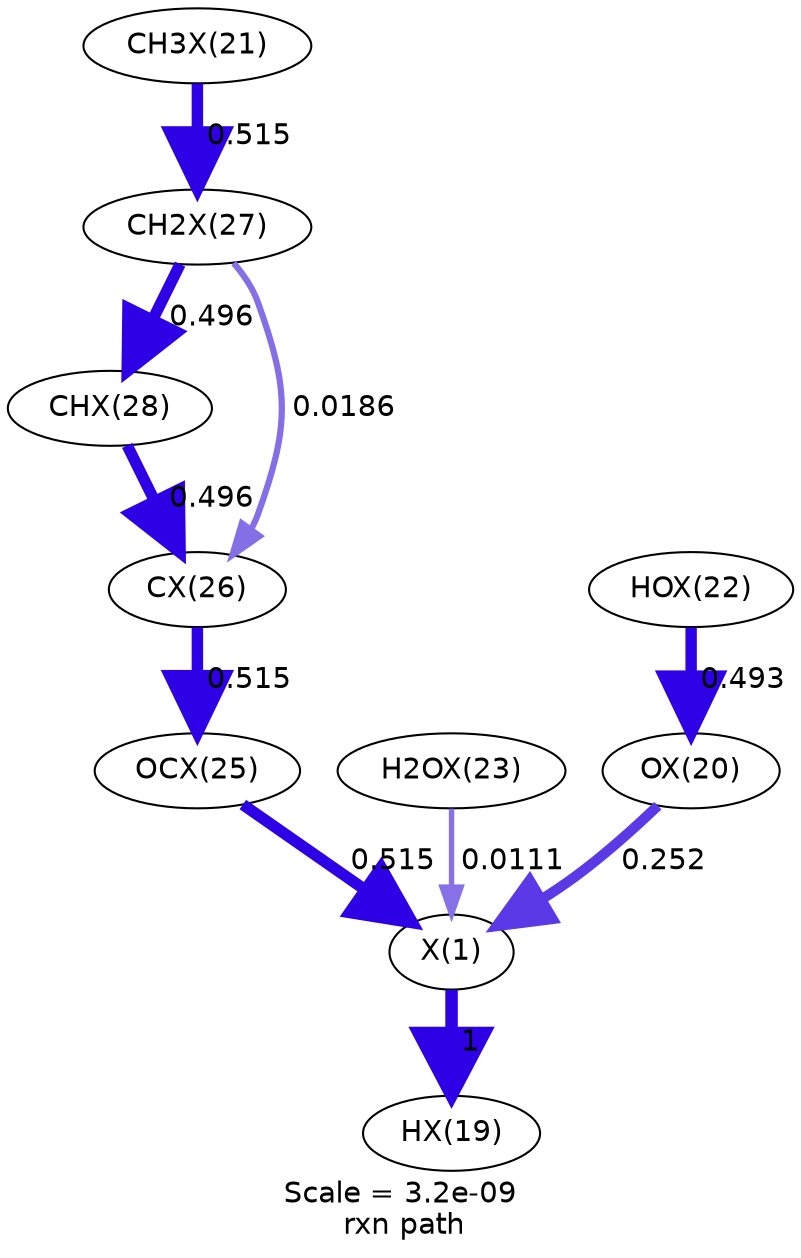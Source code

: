digraph reaction_paths {
center=1;
s22 -> s20[fontname="Helvetica", style="setlinewidth(4.96)", arrowsize=2.48, color="0.7, 0.752, 0.9"
, label=" 0.252"];
s20 -> s21[fontname="Helvetica", style="setlinewidth(6)", arrowsize=3, color="0.7, 1.5, 0.9"
, label=" 1"];
s27 -> s20[fontname="Helvetica", style="setlinewidth(5.5)", arrowsize=2.75, color="0.7, 1.01, 0.9"
, label=" 0.515"];
s25 -> s20[fontname="Helvetica", style="setlinewidth(2.6)", arrowsize=1.3, color="0.7, 0.511, 0.9"
, label=" 0.0111"];
s24 -> s22[fontname="Helvetica", style="setlinewidth(5.47)", arrowsize=2.73, color="0.7, 0.993, 0.9"
, label=" 0.493"];
s23 -> s29[fontname="Helvetica", style="setlinewidth(5.5)", arrowsize=2.75, color="0.7, 1.01, 0.9"
, label=" 0.515"];
s29 -> s30[fontname="Helvetica", style="setlinewidth(5.47)", arrowsize=2.74, color="0.7, 0.996, 0.9"
, label=" 0.496"];
s29 -> s28[fontname="Helvetica", style="setlinewidth(2.99)", arrowsize=1.5, color="0.7, 0.519, 0.9"
, label=" 0.0186"];
s30 -> s28[fontname="Helvetica", style="setlinewidth(5.47)", arrowsize=2.74, color="0.7, 0.996, 0.9"
, label=" 0.496"];
s28 -> s27[fontname="Helvetica", style="setlinewidth(5.5)", arrowsize=2.75, color="0.7, 1.01, 0.9"
, label=" 0.515"];
s20 [ fontname="Helvetica", label="X(1)"];
s21 [ fontname="Helvetica", label="HX(19)"];
s22 [ fontname="Helvetica", label="OX(20)"];
s23 [ fontname="Helvetica", label="CH3X(21)"];
s24 [ fontname="Helvetica", label="HOX(22)"];
s25 [ fontname="Helvetica", label="H2OX(23)"];
s27 [ fontname="Helvetica", label="OCX(25)"];
s28 [ fontname="Helvetica", label="CX(26)"];
s29 [ fontname="Helvetica", label="CH2X(27)"];
s30 [ fontname="Helvetica", label="CHX(28)"];
 label = "Scale = 3.2e-09\l rxn path";
 fontname = "Helvetica";
}
